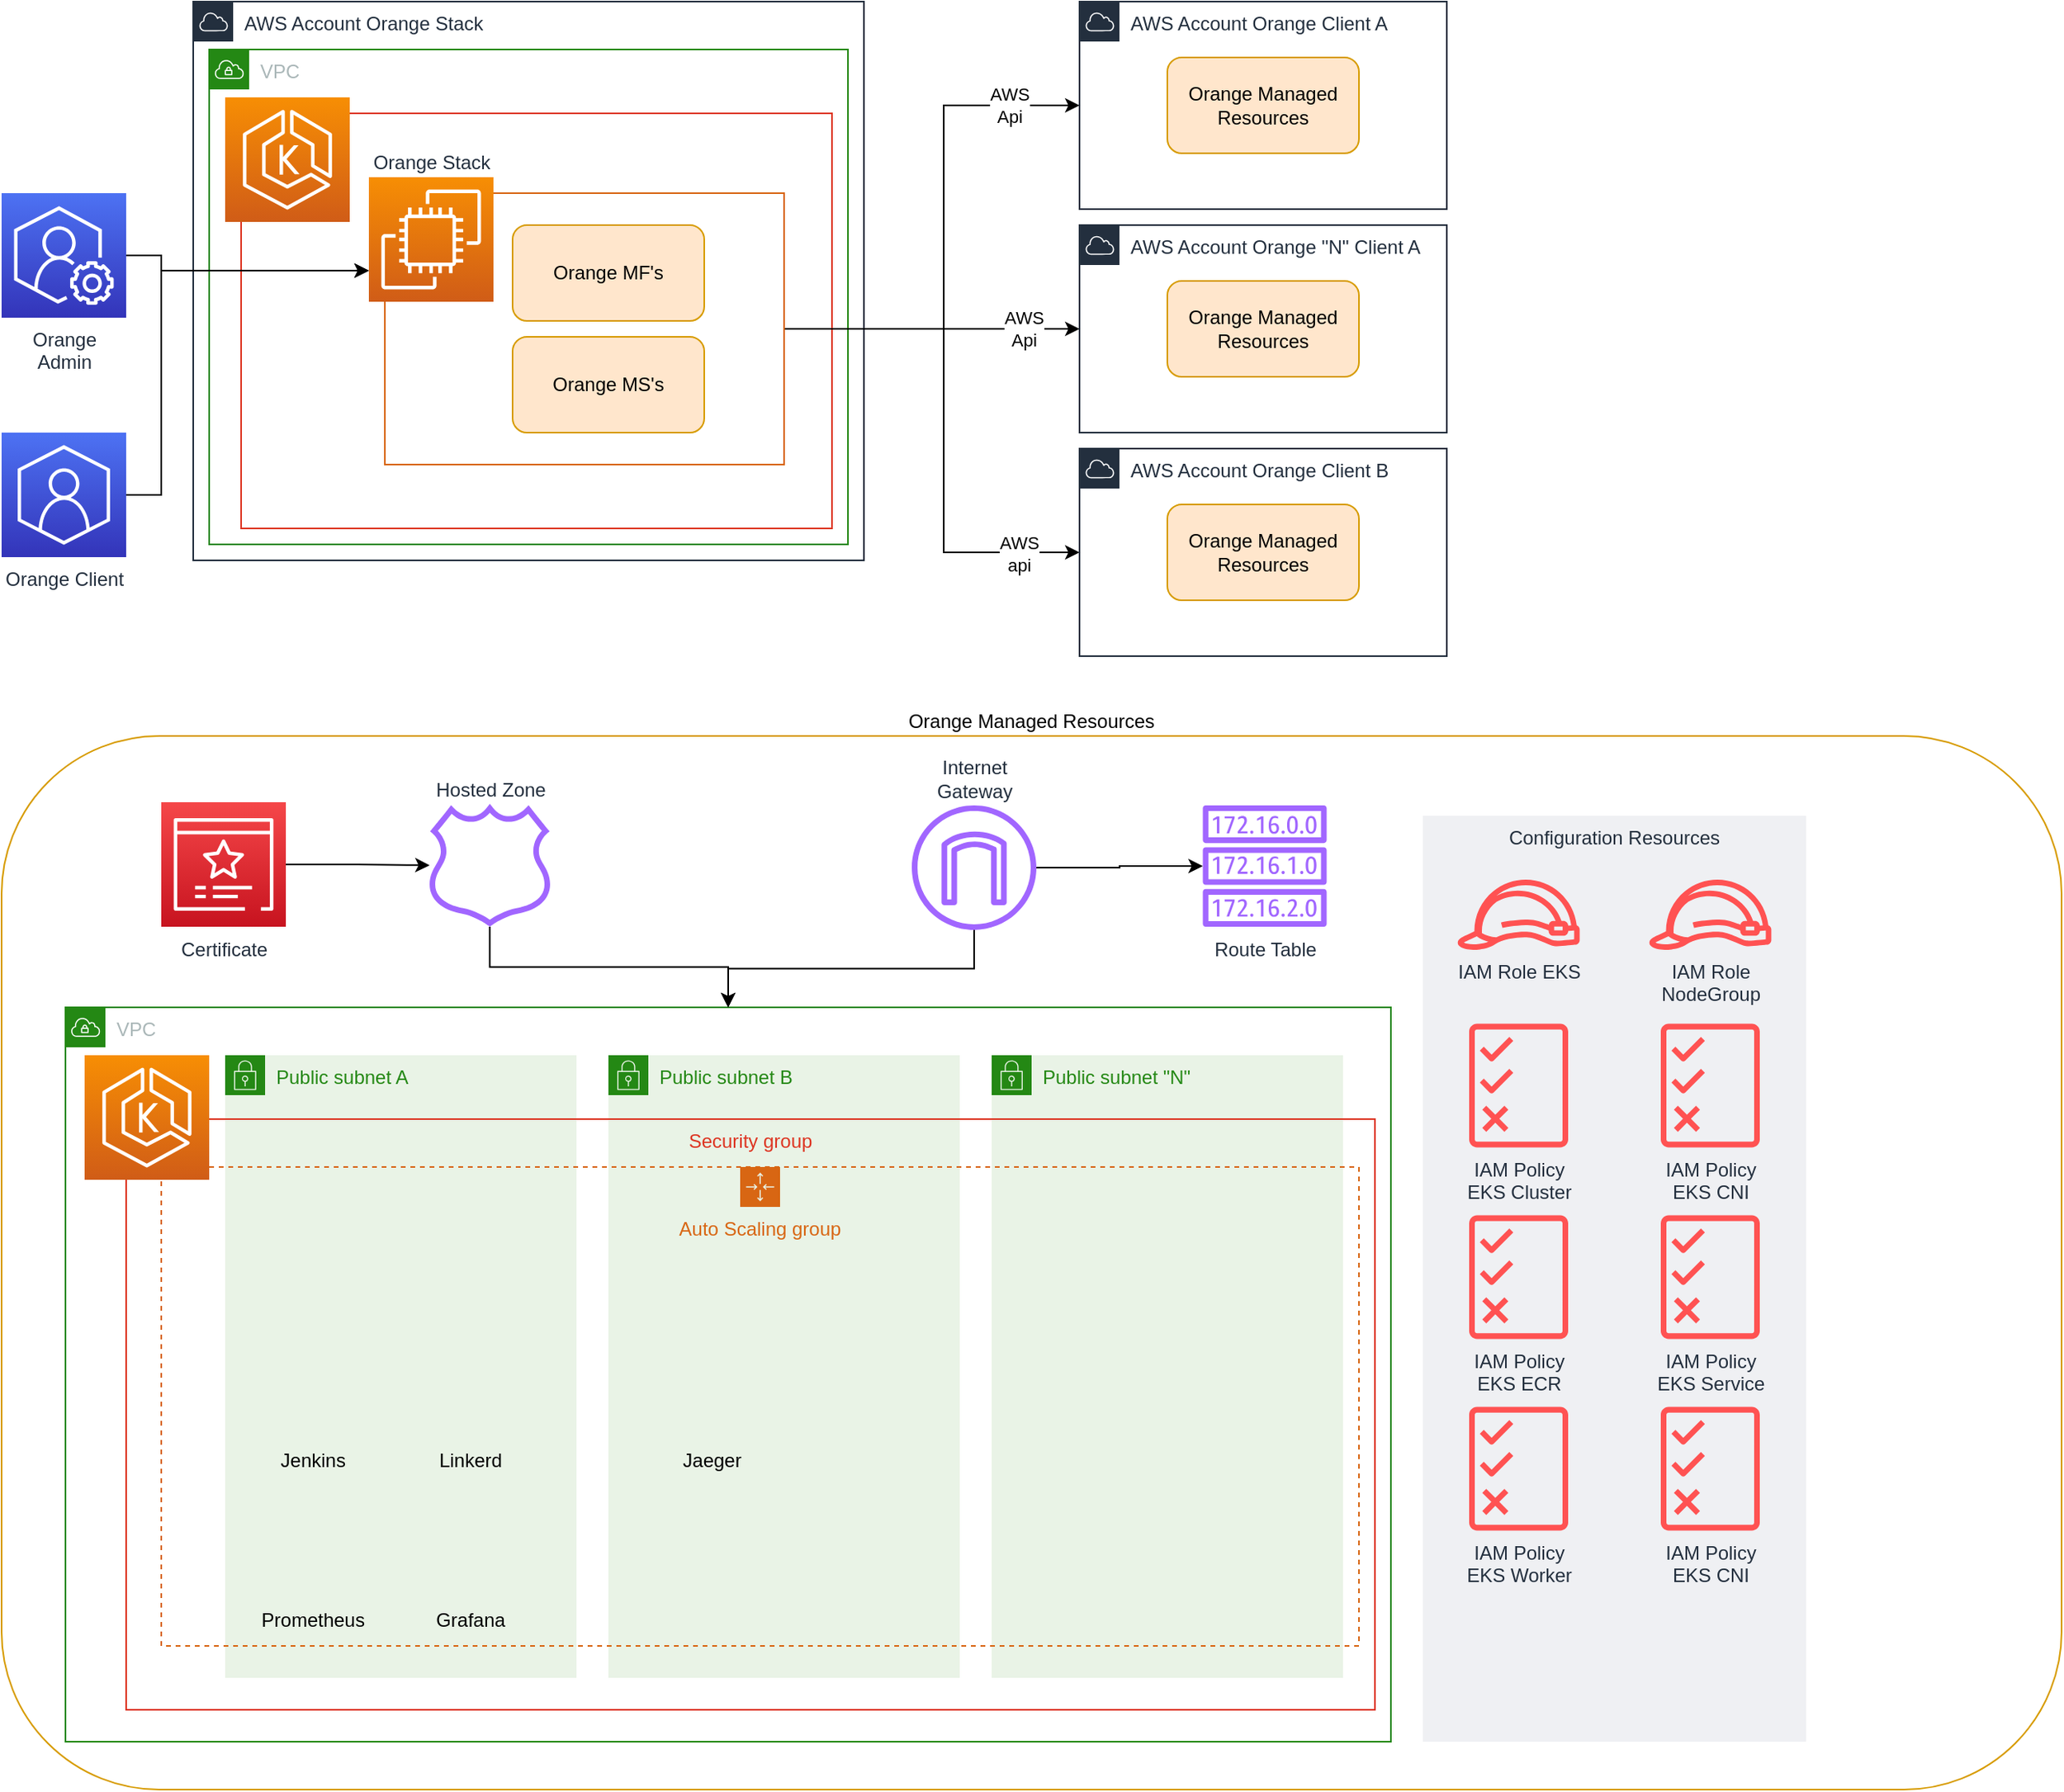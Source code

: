 <mxfile version="15.0.4" type="github">
  <diagram id="nz5Jzw_LJAPpF1I3R-1e" name="Page-1">
    <mxGraphModel dx="1351" dy="877" grid="1" gridSize="10" guides="1" tooltips="1" connect="1" arrows="1" fold="1" page="1" pageScale="1" pageWidth="850" pageHeight="1100" math="0" shadow="0">
      <root>
        <mxCell id="0" />
        <mxCell id="1" parent="0" />
        <mxCell id="KUTVUc5FjfFmi5kHxgSm-2" value="AWS Account Orange Stack" style="points=[[0,0],[0.25,0],[0.5,0],[0.75,0],[1,0],[1,0.25],[1,0.5],[1,0.75],[1,1],[0.75,1],[0.5,1],[0.25,1],[0,1],[0,0.75],[0,0.5],[0,0.25]];outlineConnect=0;gradientColor=none;html=1;whiteSpace=wrap;fontSize=12;fontStyle=0;shape=mxgraph.aws4.group;grIcon=mxgraph.aws4.group_aws_cloud;strokeColor=#232F3E;fillColor=none;verticalAlign=top;align=left;spacingLeft=30;fontColor=#232F3E;dashed=0;" parent="1" vertex="1">
          <mxGeometry x="140" y="30" width="420" height="350" as="geometry" />
        </mxCell>
        <mxCell id="KUTVUc5FjfFmi5kHxgSm-5" value="AWS Account Orange Client A" style="points=[[0,0],[0.25,0],[0.5,0],[0.75,0],[1,0],[1,0.25],[1,0.5],[1,0.75],[1,1],[0.75,1],[0.5,1],[0.25,1],[0,1],[0,0.75],[0,0.5],[0,0.25]];outlineConnect=0;gradientColor=none;html=1;whiteSpace=wrap;fontSize=12;fontStyle=0;shape=mxgraph.aws4.group;grIcon=mxgraph.aws4.group_aws_cloud;strokeColor=#232F3E;fillColor=none;verticalAlign=top;align=left;spacingLeft=30;fontColor=#232F3E;dashed=0;" parent="1" vertex="1">
          <mxGeometry x="695" y="30" width="230" height="130" as="geometry" />
        </mxCell>
        <mxCell id="KUTVUc5FjfFmi5kHxgSm-6" value="VPC" style="points=[[0,0],[0.25,0],[0.5,0],[0.75,0],[1,0],[1,0.25],[1,0.5],[1,0.75],[1,1],[0.75,1],[0.5,1],[0.25,1],[0,1],[0,0.75],[0,0.5],[0,0.25]];outlineConnect=0;gradientColor=none;html=1;whiteSpace=wrap;fontSize=12;fontStyle=0;shape=mxgraph.aws4.group;grIcon=mxgraph.aws4.group_vpc;strokeColor=#248814;fillColor=none;verticalAlign=top;align=left;spacingLeft=30;fontColor=#AAB7B8;dashed=0;" parent="1" vertex="1">
          <mxGeometry x="150" y="60" width="400" height="310" as="geometry" />
        </mxCell>
        <mxCell id="KUTVUc5FjfFmi5kHxgSm-7" value="AWS Account Orange &quot;N&quot; Client A" style="points=[[0,0],[0.25,0],[0.5,0],[0.75,0],[1,0],[1,0.25],[1,0.5],[1,0.75],[1,1],[0.75,1],[0.5,1],[0.25,1],[0,1],[0,0.75],[0,0.5],[0,0.25]];outlineConnect=0;gradientColor=none;html=1;whiteSpace=wrap;fontSize=12;fontStyle=0;shape=mxgraph.aws4.group;grIcon=mxgraph.aws4.group_aws_cloud;strokeColor=#232F3E;fillColor=none;verticalAlign=top;align=left;spacingLeft=30;fontColor=#232F3E;dashed=0;" parent="1" vertex="1">
          <mxGeometry x="695" y="170" width="230" height="130" as="geometry" />
        </mxCell>
        <mxCell id="KUTVUc5FjfFmi5kHxgSm-10" value="" style="fillColor=none;strokeColor=#DD3522;verticalAlign=top;fontStyle=0;fontColor=#DD3522;" parent="1" vertex="1">
          <mxGeometry x="170" y="100" width="370" height="260" as="geometry" />
        </mxCell>
        <mxCell id="KUTVUc5FjfFmi5kHxgSm-9" value="" style="points=[[0,0,0],[0.25,0,0],[0.5,0,0],[0.75,0,0],[1,0,0],[0,1,0],[0.25,1,0],[0.5,1,0],[0.75,1,0],[1,1,0],[0,0.25,0],[0,0.5,0],[0,0.75,0],[1,0.25,0],[1,0.5,0],[1,0.75,0]];outlineConnect=0;fontColor=#232F3E;gradientColor=#F78E04;gradientDirection=north;fillColor=#D05C17;strokeColor=#ffffff;dashed=0;verticalLabelPosition=bottom;verticalAlign=top;align=center;html=1;fontSize=12;fontStyle=0;aspect=fixed;shape=mxgraph.aws4.resourceIcon;resIcon=mxgraph.aws4.eks;" parent="1" vertex="1">
          <mxGeometry x="160" y="90" width="78" height="78" as="geometry" />
        </mxCell>
        <mxCell id="KUTVUc5FjfFmi5kHxgSm-12" style="edgeStyle=orthogonalEdgeStyle;rounded=0;orthogonalLoop=1;jettySize=auto;html=1;exitX=1;exitY=0.5;exitDx=0;exitDy=0;" parent="1" source="KUTVUc5FjfFmi5kHxgSm-35" target="KUTVUc5FjfFmi5kHxgSm-5" edge="1">
          <mxGeometry relative="1" as="geometry">
            <mxPoint x="440" y="190" as="sourcePoint" />
            <Array as="points">
              <mxPoint x="610" y="235" />
              <mxPoint x="610" y="95" />
            </Array>
          </mxGeometry>
        </mxCell>
        <mxCell id="KUTVUc5FjfFmi5kHxgSm-14" value="AWS&lt;br&gt;Api" style="edgeLabel;html=1;align=center;verticalAlign=middle;resizable=0;points=[];" parent="KUTVUc5FjfFmi5kHxgSm-12" vertex="1" connectable="0">
          <mxGeometry x="0.733" y="1" relative="1" as="geometry">
            <mxPoint x="-1" y="1" as="offset" />
          </mxGeometry>
        </mxCell>
        <mxCell id="KUTVUc5FjfFmi5kHxgSm-13" style="edgeStyle=orthogonalEdgeStyle;rounded=0;orthogonalLoop=1;jettySize=auto;html=1;entryX=0;entryY=0.5;entryDx=0;entryDy=0;exitX=1;exitY=0.5;exitDx=0;exitDy=0;" parent="1" source="KUTVUc5FjfFmi5kHxgSm-35" target="KUTVUc5FjfFmi5kHxgSm-7" edge="1">
          <mxGeometry relative="1" as="geometry">
            <mxPoint x="450" y="580" as="targetPoint" />
            <mxPoint x="430" y="190" as="sourcePoint" />
            <Array as="points">
              <mxPoint x="570" y="235" />
              <mxPoint x="570" y="235" />
            </Array>
          </mxGeometry>
        </mxCell>
        <mxCell id="KUTVUc5FjfFmi5kHxgSm-15" value="AWS &lt;br&gt;Api" style="edgeLabel;html=1;align=center;verticalAlign=middle;resizable=0;points=[];" parent="KUTVUc5FjfFmi5kHxgSm-13" vertex="1" connectable="0">
          <mxGeometry x="0.845" y="1" relative="1" as="geometry">
            <mxPoint x="-21" y="1" as="offset" />
          </mxGeometry>
        </mxCell>
        <mxCell id="KUTVUc5FjfFmi5kHxgSm-20" style="edgeStyle=orthogonalEdgeStyle;rounded=0;orthogonalLoop=1;jettySize=auto;html=1;entryX=0;entryY=0.5;entryDx=0;entryDy=0;exitX=1;exitY=0.5;exitDx=0;exitDy=0;" parent="1" source="KUTVUc5FjfFmi5kHxgSm-35" target="KUTVUc5FjfFmi5kHxgSm-17" edge="1">
          <mxGeometry relative="1" as="geometry">
            <mxPoint x="450" y="190" as="sourcePoint" />
            <Array as="points">
              <mxPoint x="610" y="235" />
              <mxPoint x="610" y="375" />
            </Array>
          </mxGeometry>
        </mxCell>
        <mxCell id="KUTVUc5FjfFmi5kHxgSm-24" value="AWS&lt;br&gt;api" style="edgeLabel;html=1;align=center;verticalAlign=middle;resizable=0;points=[];" parent="KUTVUc5FjfFmi5kHxgSm-20" vertex="1" connectable="0">
          <mxGeometry x="0.766" y="-1" relative="1" as="geometry">
            <mxPoint as="offset" />
          </mxGeometry>
        </mxCell>
        <mxCell id="KUTVUc5FjfFmi5kHxgSm-17" value="AWS Account Orange Client B" style="points=[[0,0],[0.25,0],[0.5,0],[0.75,0],[1,0],[1,0.25],[1,0.5],[1,0.75],[1,1],[0.75,1],[0.5,1],[0.25,1],[0,1],[0,0.75],[0,0.5],[0,0.25]];outlineConnect=0;gradientColor=none;html=1;whiteSpace=wrap;fontSize=12;fontStyle=0;shape=mxgraph.aws4.group;grIcon=mxgraph.aws4.group_aws_cloud;strokeColor=#232F3E;fillColor=none;verticalAlign=top;align=left;spacingLeft=30;fontColor=#232F3E;dashed=0;" parent="1" vertex="1">
          <mxGeometry x="695" y="310" width="230" height="130" as="geometry" />
        </mxCell>
        <mxCell id="KUTVUc5FjfFmi5kHxgSm-27" value="Orange Managed Resources" style="rounded=1;whiteSpace=wrap;html=1;fillColor=#ffe6cc;strokeColor=#d79b00;" parent="1" vertex="1">
          <mxGeometry x="750" y="65" width="120" height="60" as="geometry" />
        </mxCell>
        <mxCell id="KUTVUc5FjfFmi5kHxgSm-31" style="edgeStyle=orthogonalEdgeStyle;rounded=0;orthogonalLoop=1;jettySize=auto;html=1;entryX=0;entryY=0.75;entryDx=0;entryDy=0;entryPerimeter=0;" parent="1" source="KUTVUc5FjfFmi5kHxgSm-30" target="KUTVUc5FjfFmi5kHxgSm-34" edge="1">
          <mxGeometry relative="1" as="geometry">
            <mxPoint x="250" y="190" as="targetPoint" />
            <Array as="points">
              <mxPoint x="120" y="189" />
              <mxPoint x="120" y="199" />
            </Array>
          </mxGeometry>
        </mxCell>
        <mxCell id="KUTVUc5FjfFmi5kHxgSm-30" value="Orange&lt;br&gt;Admin" style="points=[[0,0,0],[0.25,0,0],[0.5,0,0],[0.75,0,0],[1,0,0],[0,1,0],[0.25,1,0],[0.5,1,0],[0.75,1,0],[1,1,0],[0,0.25,0],[0,0.5,0],[0,0.75,0],[1,0.25,0],[1,0.5,0],[1,0.75,0]];outlineConnect=0;fontColor=#232F3E;gradientColor=#4D72F3;gradientDirection=north;fillColor=#3334B9;strokeColor=#ffffff;dashed=0;verticalLabelPosition=bottom;verticalAlign=top;align=center;html=1;fontSize=12;fontStyle=0;aspect=fixed;shape=mxgraph.aws4.resourceIcon;resIcon=mxgraph.aws4.support;" parent="1" vertex="1">
          <mxGeometry x="20" y="150" width="78" height="78" as="geometry" />
        </mxCell>
        <mxCell id="KUTVUc5FjfFmi5kHxgSm-33" style="edgeStyle=orthogonalEdgeStyle;rounded=0;orthogonalLoop=1;jettySize=auto;html=1;entryX=0;entryY=0.75;entryDx=0;entryDy=0;entryPerimeter=0;" parent="1" source="KUTVUc5FjfFmi5kHxgSm-32" target="KUTVUc5FjfFmi5kHxgSm-34" edge="1">
          <mxGeometry relative="1" as="geometry">
            <mxPoint x="210" y="190" as="targetPoint" />
            <Array as="points">
              <mxPoint x="120" y="339" />
              <mxPoint x="120" y="199" />
            </Array>
          </mxGeometry>
        </mxCell>
        <mxCell id="KUTVUc5FjfFmi5kHxgSm-32" value="Orange Client" style="points=[[0,0,0],[0.25,0,0],[0.5,0,0],[0.75,0,0],[1,0,0],[0,1,0],[0.25,1,0],[0.5,1,0],[0.75,1,0],[1,1,0],[0,0.25,0],[0,0.5,0],[0,0.75,0],[1,0.25,0],[1,0.5,0],[1,0.75,0]];outlineConnect=0;fontColor=#232F3E;gradientColor=#4D72F3;gradientDirection=north;fillColor=#3334B9;strokeColor=#ffffff;dashed=0;verticalLabelPosition=bottom;verticalAlign=top;align=center;html=1;fontSize=12;fontStyle=0;aspect=fixed;shape=mxgraph.aws4.resourceIcon;resIcon=mxgraph.aws4.customer_enablement;" parent="1" vertex="1">
          <mxGeometry x="20" y="300" width="78" height="78" as="geometry" />
        </mxCell>
        <mxCell id="KUTVUc5FjfFmi5kHxgSm-35" value="" style="points=[[0,0],[0.25,0],[0.5,0],[0.75,0],[1,0],[1,0.25],[1,0.5],[1,0.75],[1,1],[0.75,1],[0.5,1],[0.25,1],[0,1],[0,0.75],[0,0.5],[0,0.25]];outlineConnect=0;gradientColor=none;html=1;whiteSpace=wrap;fontSize=12;fontStyle=0;shape=mxgraph.aws4.group;grIcon=mxgraph.aws4.group_ec2_instance_contents;strokeColor=#D86613;fillColor=none;verticalAlign=top;align=left;spacingLeft=30;fontColor=#D86613;dashed=0;" parent="1" vertex="1">
          <mxGeometry x="260" y="150" width="250" height="170" as="geometry" />
        </mxCell>
        <mxCell id="KUTVUc5FjfFmi5kHxgSm-36" value="Orange Managed Resources" style="rounded=1;whiteSpace=wrap;html=1;fillColor=#ffe6cc;strokeColor=#d79b00;" parent="1" vertex="1">
          <mxGeometry x="750" y="205" width="120" height="60" as="geometry" />
        </mxCell>
        <mxCell id="KUTVUc5FjfFmi5kHxgSm-37" value="Orange Managed Resources" style="rounded=1;whiteSpace=wrap;html=1;fillColor=#ffe6cc;strokeColor=#d79b00;" parent="1" vertex="1">
          <mxGeometry x="750" y="345" width="120" height="60" as="geometry" />
        </mxCell>
        <mxCell id="KUTVUc5FjfFmi5kHxgSm-34" value="Orange Stack" style="points=[[0,0,0],[0.25,0,0],[0.5,0,0],[0.75,0,0],[1,0,0],[0,1,0],[0.25,1,0],[0.5,1,0],[0.75,1,0],[1,1,0],[0,0.25,0],[0,0.5,0],[0,0.75,0],[1,0.25,0],[1,0.5,0],[1,0.75,0]];outlineConnect=0;fontColor=#232F3E;gradientColor=#F78E04;gradientDirection=north;fillColor=#D05C17;strokeColor=#ffffff;dashed=0;verticalLabelPosition=top;verticalAlign=bottom;align=center;html=1;fontSize=12;fontStyle=0;aspect=fixed;shape=mxgraph.aws4.resourceIcon;resIcon=mxgraph.aws4.ec2;labelPosition=center;" parent="1" vertex="1">
          <mxGeometry x="250" y="140" width="78" height="78" as="geometry" />
        </mxCell>
        <mxCell id="KUTVUc5FjfFmi5kHxgSm-38" value="Orange MF&#39;s" style="rounded=1;whiteSpace=wrap;html=1;fillColor=#ffe6cc;strokeColor=#d79b00;" parent="1" vertex="1">
          <mxGeometry x="340" y="170" width="120" height="60" as="geometry" />
        </mxCell>
        <mxCell id="KUTVUc5FjfFmi5kHxgSm-39" value="Orange MS&#39;s" style="rounded=1;whiteSpace=wrap;html=1;fillColor=#ffe6cc;strokeColor=#d79b00;" parent="1" vertex="1">
          <mxGeometry x="340" y="240" width="120" height="60" as="geometry" />
        </mxCell>
        <mxCell id="0MXXuPX5s2wRHn3QVgWT-1" value="Orange Managed Resources" style="rounded=1;whiteSpace=wrap;html=1;strokeColor=#d79b00;fillColor=none;labelPosition=center;verticalLabelPosition=top;align=center;verticalAlign=bottom;" parent="1" vertex="1">
          <mxGeometry x="20" y="490" width="1290" height="660" as="geometry" />
        </mxCell>
        <mxCell id="0MXXuPX5s2wRHn3QVgWT-2" value="VPC" style="points=[[0,0],[0.25,0],[0.5,0],[0.75,0],[1,0],[1,0.25],[1,0.5],[1,0.75],[1,1],[0.75,1],[0.5,1],[0.25,1],[0,1],[0,0.75],[0,0.5],[0,0.25]];outlineConnect=0;gradientColor=none;html=1;whiteSpace=wrap;fontSize=12;fontStyle=0;shape=mxgraph.aws4.group;grIcon=mxgraph.aws4.group_vpc;strokeColor=#248814;fillColor=none;verticalAlign=top;align=left;spacingLeft=30;fontColor=#AAB7B8;dashed=0;" parent="1" vertex="1">
          <mxGeometry x="60" y="660" width="830" height="460" as="geometry" />
        </mxCell>
        <mxCell id="0MXXuPX5s2wRHn3QVgWT-3" value="Public subnet A" style="points=[[0,0],[0.25,0],[0.5,0],[0.75,0],[1,0],[1,0.25],[1,0.5],[1,0.75],[1,1],[0.75,1],[0.5,1],[0.25,1],[0,1],[0,0.75],[0,0.5],[0,0.25]];outlineConnect=0;gradientColor=none;html=1;whiteSpace=wrap;fontSize=12;fontStyle=0;shape=mxgraph.aws4.group;grIcon=mxgraph.aws4.group_security_group;grStroke=0;strokeColor=#248814;fillColor=#E9F3E6;verticalAlign=top;align=left;spacingLeft=30;fontColor=#248814;dashed=0;" parent="1" vertex="1">
          <mxGeometry x="160" y="690" width="220" height="390" as="geometry" />
        </mxCell>
        <mxCell id="0MXXuPX5s2wRHn3QVgWT-4" value="Public subnet B" style="points=[[0,0],[0.25,0],[0.5,0],[0.75,0],[1,0],[1,0.25],[1,0.5],[1,0.75],[1,1],[0.75,1],[0.5,1],[0.25,1],[0,1],[0,0.75],[0,0.5],[0,0.25]];outlineConnect=0;gradientColor=none;html=1;whiteSpace=wrap;fontSize=12;fontStyle=0;shape=mxgraph.aws4.group;grIcon=mxgraph.aws4.group_security_group;grStroke=0;strokeColor=#248814;fillColor=#E9F3E6;verticalAlign=top;align=left;spacingLeft=30;fontColor=#248814;dashed=0;" parent="1" vertex="1">
          <mxGeometry x="400" y="690" width="220" height="390" as="geometry" />
        </mxCell>
        <mxCell id="0MXXuPX5s2wRHn3QVgWT-5" value="Public subnet &quot;N&quot;" style="points=[[0,0],[0.25,0],[0.5,0],[0.75,0],[1,0],[1,0.25],[1,0.5],[1,0.75],[1,1],[0.75,1],[0.5,1],[0.25,1],[0,1],[0,0.75],[0,0.5],[0,0.25]];outlineConnect=0;gradientColor=none;html=1;whiteSpace=wrap;fontSize=12;fontStyle=0;shape=mxgraph.aws4.group;grIcon=mxgraph.aws4.group_security_group;grStroke=0;strokeColor=#248814;fillColor=#E9F3E6;verticalAlign=top;align=left;spacingLeft=30;fontColor=#248814;dashed=0;" parent="1" vertex="1">
          <mxGeometry x="640" y="690" width="220" height="390" as="geometry" />
        </mxCell>
        <mxCell id="0MXXuPX5s2wRHn3QVgWT-10" style="edgeStyle=orthogonalEdgeStyle;rounded=0;orthogonalLoop=1;jettySize=auto;html=1;" parent="1" source="0MXXuPX5s2wRHn3QVgWT-8" target="PSgEfTJZxQAX6eO-fJ6H-8" edge="1">
          <mxGeometry relative="1" as="geometry">
            <mxPoint x="775" y="571.5" as="targetPoint" />
          </mxGeometry>
        </mxCell>
        <mxCell id="0MXXuPX5s2wRHn3QVgWT-11" style="edgeStyle=orthogonalEdgeStyle;rounded=0;orthogonalLoop=1;jettySize=auto;html=1;" parent="1" source="0MXXuPX5s2wRHn3QVgWT-8" target="0MXXuPX5s2wRHn3QVgWT-2" edge="1">
          <mxGeometry relative="1" as="geometry" />
        </mxCell>
        <mxCell id="0MXXuPX5s2wRHn3QVgWT-8" value="Internet&lt;br&gt;Gateway" style="outlineConnect=0;fontColor=#232F3E;gradientColor=none;fillColor=#A166FF;strokeColor=none;dashed=0;verticalLabelPosition=top;verticalAlign=bottom;align=center;html=1;fontSize=12;fontStyle=0;aspect=fixed;pointerEvents=1;shape=mxgraph.aws4.internet_gateway;labelPosition=center;" parent="1" vertex="1">
          <mxGeometry x="590" y="533.5" width="78" height="78" as="geometry" />
        </mxCell>
        <mxCell id="kYdjfeJ8ziqZeDj3-krY-2" value="Configuration Resources" style="fillColor=#EFF0F3;strokeColor=none;dashed=0;verticalAlign=top;fontStyle=0;fontColor=#232F3D;" parent="1" vertex="1">
          <mxGeometry x="910" y="540" width="240" height="580" as="geometry" />
        </mxCell>
        <mxCell id="kYdjfeJ8ziqZeDj3-krY-3" value="Security group" style="fillColor=none;strokeColor=#DD3522;verticalAlign=top;fontStyle=0;fontColor=#DD3522;" parent="1" vertex="1">
          <mxGeometry x="98" y="730" width="782" height="370" as="geometry" />
        </mxCell>
        <mxCell id="kYdjfeJ8ziqZeDj3-krY-1" value="Auto Scaling group" style="points=[[0,0],[0.25,0],[0.5,0],[0.75,0],[1,0],[1,0.25],[1,0.5],[1,0.75],[1,1],[0.75,1],[0.5,1],[0.25,1],[0,1],[0,0.75],[0,0.5],[0,0.25]];outlineConnect=0;gradientColor=none;html=1;whiteSpace=wrap;fontSize=12;fontStyle=0;shape=mxgraph.aws4.groupCenter;grIcon=mxgraph.aws4.group_auto_scaling_group;grStroke=1;strokeColor=#D86613;fillColor=none;verticalAlign=top;align=center;fontColor=#D86613;dashed=1;spacingTop=25;" parent="1" vertex="1">
          <mxGeometry x="120" y="760" width="750" height="300" as="geometry" />
        </mxCell>
        <mxCell id="0MXXuPX5s2wRHn3QVgWT-7" value="" style="points=[[0,0,0],[0.25,0,0],[0.5,0,0],[0.75,0,0],[1,0,0],[0,1,0],[0.25,1,0],[0.5,1,0],[0.75,1,0],[1,1,0],[0,0.25,0],[0,0.5,0],[0,0.75,0],[1,0.25,0],[1,0.5,0],[1,0.75,0]];outlineConnect=0;fontColor=#232F3E;gradientColor=#F78E04;gradientDirection=north;fillColor=#D05C17;strokeColor=#ffffff;dashed=0;verticalLabelPosition=bottom;verticalAlign=top;align=center;html=1;fontSize=12;fontStyle=0;aspect=fixed;shape=mxgraph.aws4.resourceIcon;resIcon=mxgraph.aws4.eks;" parent="1" vertex="1">
          <mxGeometry x="72" y="690" width="78" height="78" as="geometry" />
        </mxCell>
        <mxCell id="kYdjfeJ8ziqZeDj3-krY-4" value="IAM Role EKS" style="outlineConnect=0;fontColor=#232F3E;gradientColor=none;fillColor=#FF5252;strokeColor=none;dashed=0;verticalLabelPosition=bottom;verticalAlign=top;align=center;html=1;fontSize=12;fontStyle=0;aspect=fixed;pointerEvents=1;shape=mxgraph.aws4.role;" parent="1" vertex="1">
          <mxGeometry x="931" y="580" width="78" height="44" as="geometry" />
        </mxCell>
        <mxCell id="kYdjfeJ8ziqZeDj3-krY-5" value="IAM Role &lt;br&gt;NodeGroup" style="outlineConnect=0;fontColor=#232F3E;gradientColor=none;fillColor=#FF5252;strokeColor=none;dashed=0;verticalLabelPosition=bottom;verticalAlign=top;align=center;html=1;fontSize=12;fontStyle=0;aspect=fixed;pointerEvents=1;shape=mxgraph.aws4.role;" parent="1" vertex="1">
          <mxGeometry x="1051" y="580" width="78" height="44" as="geometry" />
        </mxCell>
        <mxCell id="kYdjfeJ8ziqZeDj3-krY-6" value="IAM Policy&lt;br&gt;EKS Cluster" style="outlineConnect=0;fontColor=#232F3E;gradientColor=none;fillColor=#FF5252;strokeColor=none;dashed=0;verticalLabelPosition=bottom;verticalAlign=top;align=center;html=1;fontSize=12;fontStyle=0;aspect=fixed;pointerEvents=1;shape=mxgraph.aws4.permissions;" parent="1" vertex="1">
          <mxGeometry x="939" y="670" width="62" height="78" as="geometry" />
        </mxCell>
        <mxCell id="kYdjfeJ8ziqZeDj3-krY-7" value="IAM Policy&lt;br&gt;EKS CNI" style="outlineConnect=0;fontColor=#232F3E;gradientColor=none;fillColor=#FF5252;strokeColor=none;dashed=0;verticalLabelPosition=bottom;verticalAlign=top;align=center;html=1;fontSize=12;fontStyle=0;aspect=fixed;pointerEvents=1;shape=mxgraph.aws4.permissions;" parent="1" vertex="1">
          <mxGeometry x="1059" y="670" width="62" height="78" as="geometry" />
        </mxCell>
        <mxCell id="kYdjfeJ8ziqZeDj3-krY-8" value="IAM Policy&lt;br&gt;EKS ECR" style="outlineConnect=0;fontColor=#232F3E;gradientColor=none;fillColor=#FF5252;strokeColor=none;dashed=0;verticalLabelPosition=bottom;verticalAlign=top;align=center;html=1;fontSize=12;fontStyle=0;aspect=fixed;pointerEvents=1;shape=mxgraph.aws4.permissions;" parent="1" vertex="1">
          <mxGeometry x="939" y="790" width="62" height="78" as="geometry" />
        </mxCell>
        <mxCell id="kYdjfeJ8ziqZeDj3-krY-9" value="IAM Policy&lt;br&gt;EKS Service" style="outlineConnect=0;fontColor=#232F3E;gradientColor=none;fillColor=#FF5252;strokeColor=none;dashed=0;verticalLabelPosition=bottom;verticalAlign=top;align=center;html=1;fontSize=12;fontStyle=0;aspect=fixed;pointerEvents=1;shape=mxgraph.aws4.permissions;" parent="1" vertex="1">
          <mxGeometry x="1059" y="790" width="62" height="78" as="geometry" />
        </mxCell>
        <mxCell id="kYdjfeJ8ziqZeDj3-krY-10" value="IAM Policy&lt;br&gt;EKS CNI" style="outlineConnect=0;fontColor=#232F3E;gradientColor=none;fillColor=#FF5252;strokeColor=none;dashed=0;verticalLabelPosition=bottom;verticalAlign=top;align=center;html=1;fontSize=12;fontStyle=0;aspect=fixed;pointerEvents=1;shape=mxgraph.aws4.permissions;" parent="1" vertex="1">
          <mxGeometry x="1059" y="910" width="62" height="78" as="geometry" />
        </mxCell>
        <mxCell id="kYdjfeJ8ziqZeDj3-krY-11" value="IAM Policy&lt;br&gt;EKS Worker" style="outlineConnect=0;fontColor=#232F3E;gradientColor=none;fillColor=#FF5252;strokeColor=none;dashed=0;verticalLabelPosition=bottom;verticalAlign=top;align=center;html=1;fontSize=12;fontStyle=0;aspect=fixed;pointerEvents=1;shape=mxgraph.aws4.permissions;" parent="1" vertex="1">
          <mxGeometry x="939" y="910" width="62" height="78" as="geometry" />
        </mxCell>
        <mxCell id="PSgEfTJZxQAX6eO-fJ6H-2" value="Jenkins" style="shape=image;imageAspect=0;aspect=fixed;verticalLabelPosition=bottom;verticalAlign=top;image=https://upload.wikimedia.org/wikipedia/commons/thumb/e/e9/Jenkins_logo.svg/1200px-Jenkins_logo.svg.png;" vertex="1" parent="1">
          <mxGeometry x="186.13" y="850" width="58" height="80" as="geometry" />
        </mxCell>
        <mxCell id="PSgEfTJZxQAX6eO-fJ6H-3" value="Linkerd" style="shape=image;imageAspect=0;aspect=fixed;verticalLabelPosition=bottom;verticalAlign=top;image=https://linkerd.io/images/logo-only-200h.png;" vertex="1" parent="1">
          <mxGeometry x="281.5" y="870" width="64.5" height="60" as="geometry" />
        </mxCell>
        <mxCell id="PSgEfTJZxQAX6eO-fJ6H-4" value="Prometheus" style="shape=image;imageAspect=0;aspect=fixed;verticalLabelPosition=bottom;verticalAlign=top;image=https://cdn.worldvectorlogo.com/logos/prometheus.svg;" vertex="1" parent="1">
          <mxGeometry x="185.25" y="970" width="59.77" height="60" as="geometry" />
        </mxCell>
        <mxCell id="PSgEfTJZxQAX6eO-fJ6H-5" value="Grafana" style="shape=image;imageAspect=0;aspect=fixed;verticalLabelPosition=bottom;verticalAlign=top;image=https://cdn.worldvectorlogo.com/logos/grafana.svg;" vertex="1" parent="1">
          <mxGeometry x="286.75" y="970" width="54" height="60" as="geometry" />
        </mxCell>
        <mxCell id="PSgEfTJZxQAX6eO-fJ6H-7" value="Jaeger" style="shape=image;imageAspect=0;aspect=fixed;verticalLabelPosition=bottom;verticalAlign=top;image=https://www.jaegertracing.io/img/jaeger-icon-color.png;" vertex="1" parent="1">
          <mxGeometry x="425" y="850" width="80" height="80" as="geometry" />
        </mxCell>
        <mxCell id="PSgEfTJZxQAX6eO-fJ6H-8" value="Route Table" style="outlineConnect=0;fontColor=#232F3E;gradientColor=none;fillColor=#A166FF;strokeColor=none;dashed=0;verticalLabelPosition=bottom;verticalAlign=top;align=center;html=1;fontSize=12;fontStyle=0;aspect=fixed;pointerEvents=1;shape=mxgraph.aws4.route_table;" vertex="1" parent="1">
          <mxGeometry x="772" y="533.5" width="78" height="76" as="geometry" />
        </mxCell>
        <mxCell id="PSgEfTJZxQAX6eO-fJ6H-10" style="edgeStyle=orthogonalEdgeStyle;rounded=0;orthogonalLoop=1;jettySize=auto;html=1;" edge="1" parent="1" source="PSgEfTJZxQAX6eO-fJ6H-9" target="0MXXuPX5s2wRHn3QVgWT-2">
          <mxGeometry relative="1" as="geometry" />
        </mxCell>
        <mxCell id="PSgEfTJZxQAX6eO-fJ6H-9" value="Hosted Zone" style="outlineConnect=0;fontColor=#232F3E;gradientColor=none;fillColor=#A166FF;strokeColor=none;dashed=0;verticalLabelPosition=top;verticalAlign=bottom;align=center;html=1;fontSize=12;fontStyle=0;aspect=fixed;pointerEvents=1;shape=mxgraph.aws4.hosted_zone;labelPosition=center;" vertex="1" parent="1">
          <mxGeometry x="286.75" y="532.5" width="78" height="77" as="geometry" />
        </mxCell>
        <mxCell id="PSgEfTJZxQAX6eO-fJ6H-12" style="edgeStyle=orthogonalEdgeStyle;rounded=0;orthogonalLoop=1;jettySize=auto;html=1;" edge="1" parent="1" source="PSgEfTJZxQAX6eO-fJ6H-11" target="PSgEfTJZxQAX6eO-fJ6H-9">
          <mxGeometry relative="1" as="geometry" />
        </mxCell>
        <mxCell id="PSgEfTJZxQAX6eO-fJ6H-11" value="Certificate" style="points=[[0,0,0],[0.25,0,0],[0.5,0,0],[0.75,0,0],[1,0,0],[0,1,0],[0.25,1,0],[0.5,1,0],[0.75,1,0],[1,1,0],[0,0.25,0],[0,0.5,0],[0,0.75,0],[1,0.25,0],[1,0.5,0],[1,0.75,0]];outlineConnect=0;fontColor=#232F3E;gradientColor=#F54749;gradientDirection=north;fillColor=#C7131F;strokeColor=#ffffff;dashed=0;verticalLabelPosition=bottom;verticalAlign=top;align=center;html=1;fontSize=12;fontStyle=0;aspect=fixed;shape=mxgraph.aws4.resourceIcon;resIcon=mxgraph.aws4.certificate_manager_3;" vertex="1" parent="1">
          <mxGeometry x="120" y="531.5" width="78" height="78" as="geometry" />
        </mxCell>
      </root>
    </mxGraphModel>
  </diagram>
</mxfile>
